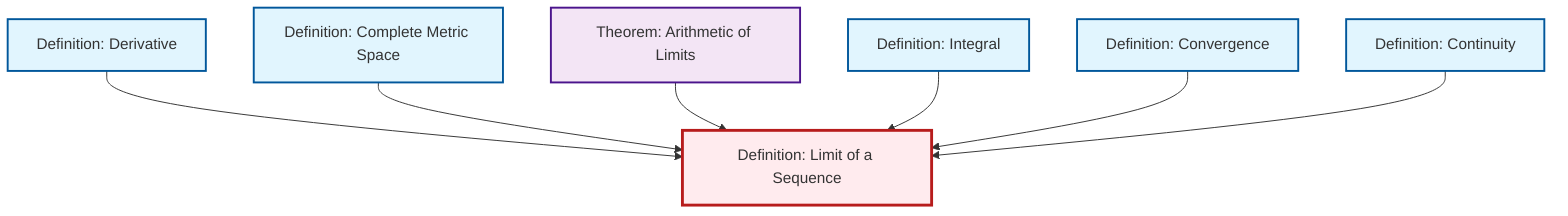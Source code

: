graph TD
    classDef definition fill:#e1f5fe,stroke:#01579b,stroke-width:2px
    classDef theorem fill:#f3e5f5,stroke:#4a148c,stroke-width:2px
    classDef axiom fill:#fff3e0,stroke:#e65100,stroke-width:2px
    classDef example fill:#e8f5e9,stroke:#1b5e20,stroke-width:2px
    classDef current fill:#ffebee,stroke:#b71c1c,stroke-width:3px
    def-convergence["Definition: Convergence"]:::definition
    def-complete-metric-space["Definition: Complete Metric Space"]:::definition
    def-continuity["Definition: Continuity"]:::definition
    def-integral["Definition: Integral"]:::definition
    def-derivative["Definition: Derivative"]:::definition
    thm-limit-arithmetic["Theorem: Arithmetic of Limits"]:::theorem
    def-limit["Definition: Limit of a Sequence"]:::definition
    def-derivative --> def-limit
    def-complete-metric-space --> def-limit
    thm-limit-arithmetic --> def-limit
    def-integral --> def-limit
    def-convergence --> def-limit
    def-continuity --> def-limit
    class def-limit current